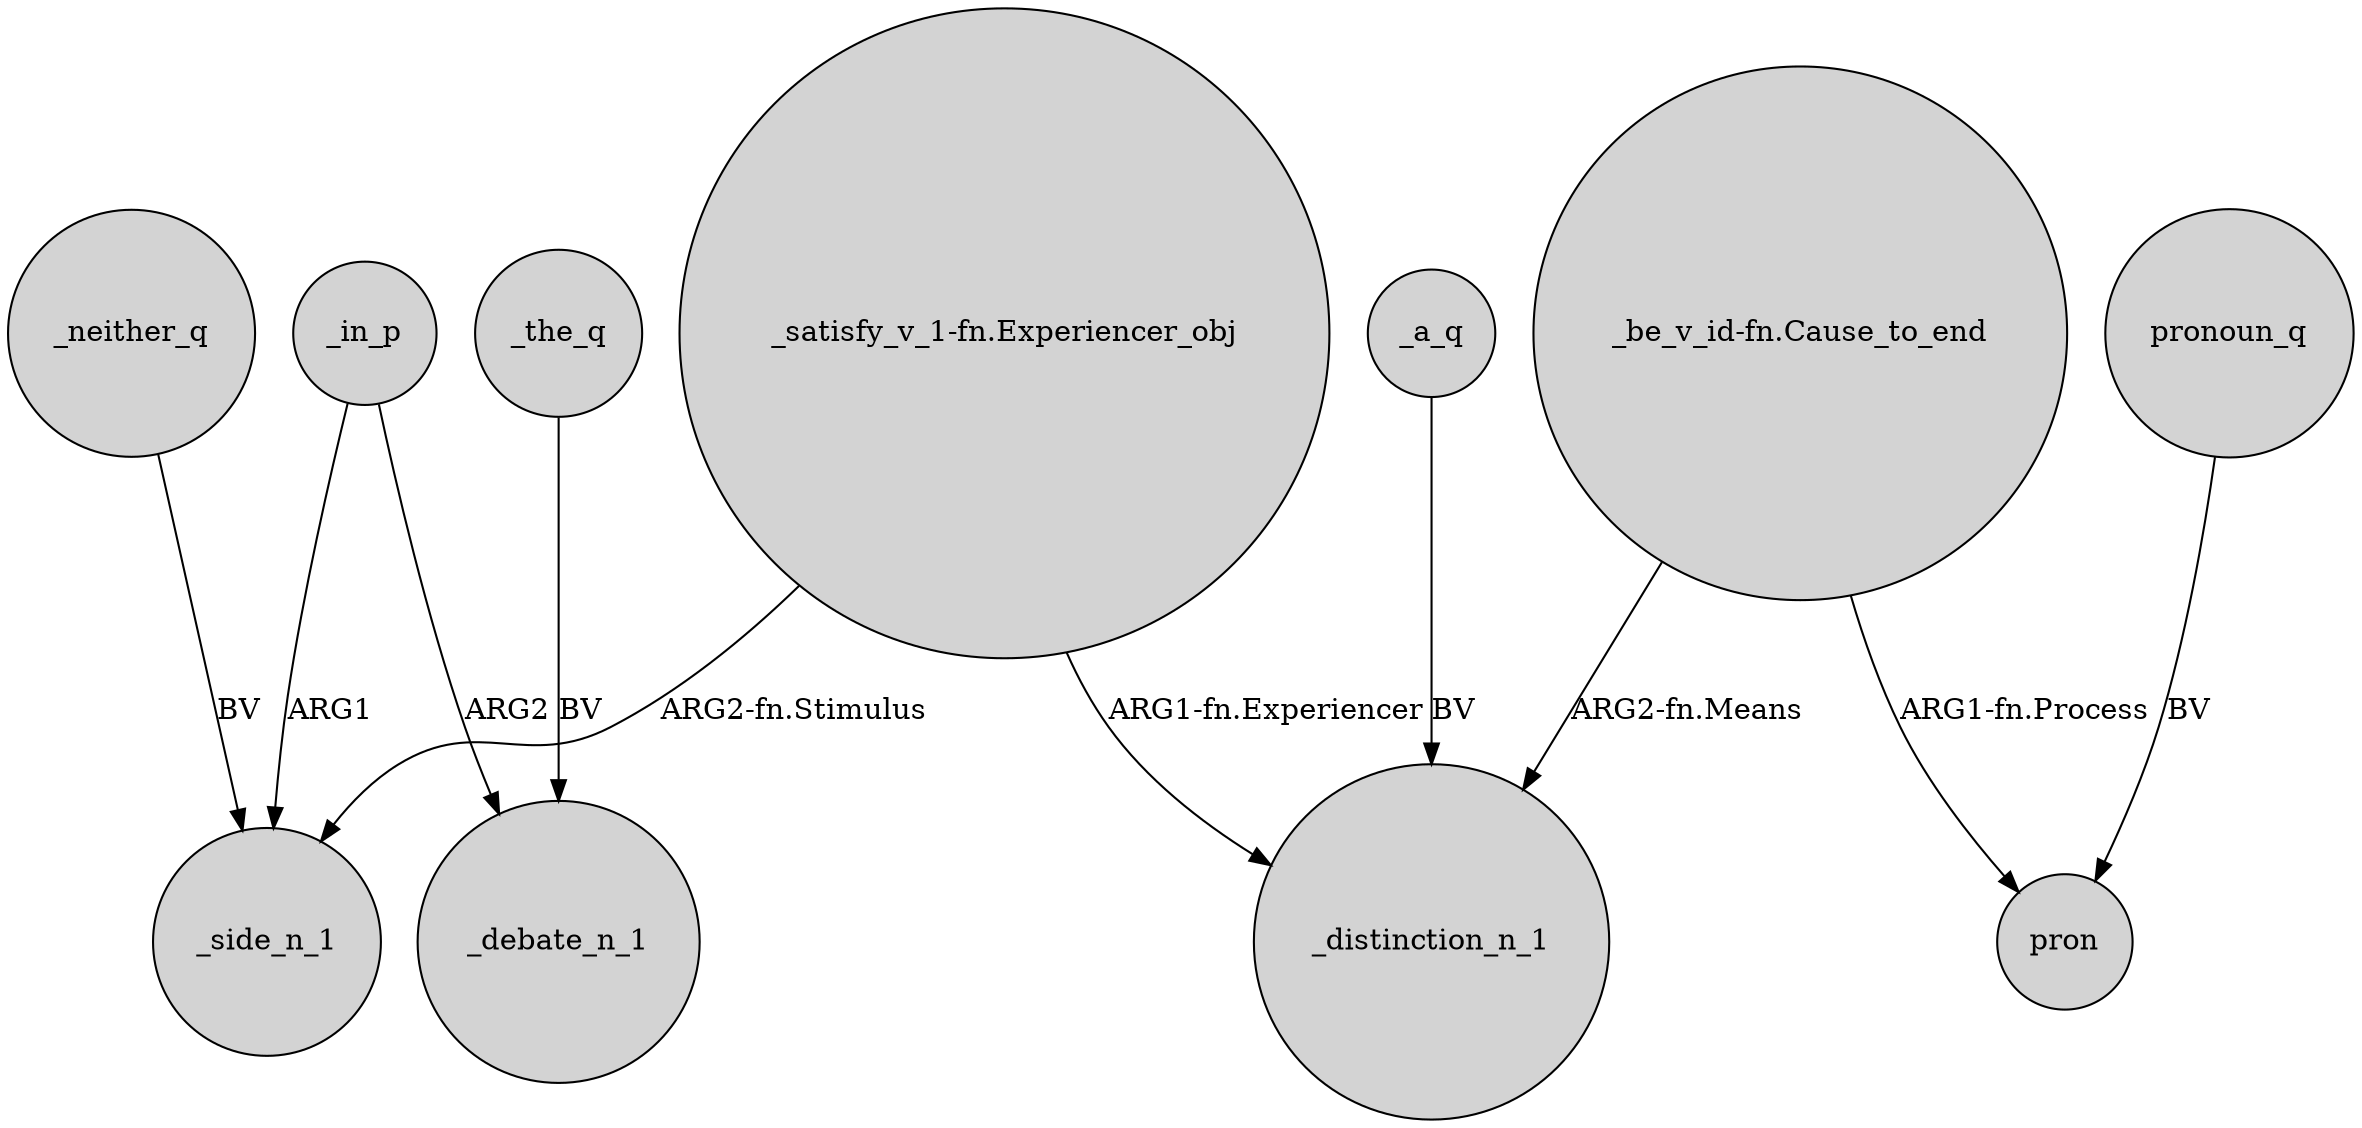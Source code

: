 digraph {
	node [shape=circle style=filled]
	_in_p -> _side_n_1 [label=ARG1]
	"_be_v_id-fn.Cause_to_end" -> _distinction_n_1 [label="ARG2-fn.Means"]
	_a_q -> _distinction_n_1 [label=BV]
	"_satisfy_v_1-fn.Experiencer_obj" -> _distinction_n_1 [label="ARG1-fn.Experiencer"]
	_the_q -> _debate_n_1 [label=BV]
	_neither_q -> _side_n_1 [label=BV]
	"_satisfy_v_1-fn.Experiencer_obj" -> _side_n_1 [label="ARG2-fn.Stimulus"]
	pronoun_q -> pron [label=BV]
	"_be_v_id-fn.Cause_to_end" -> pron [label="ARG1-fn.Process"]
	_in_p -> _debate_n_1 [label=ARG2]
}
